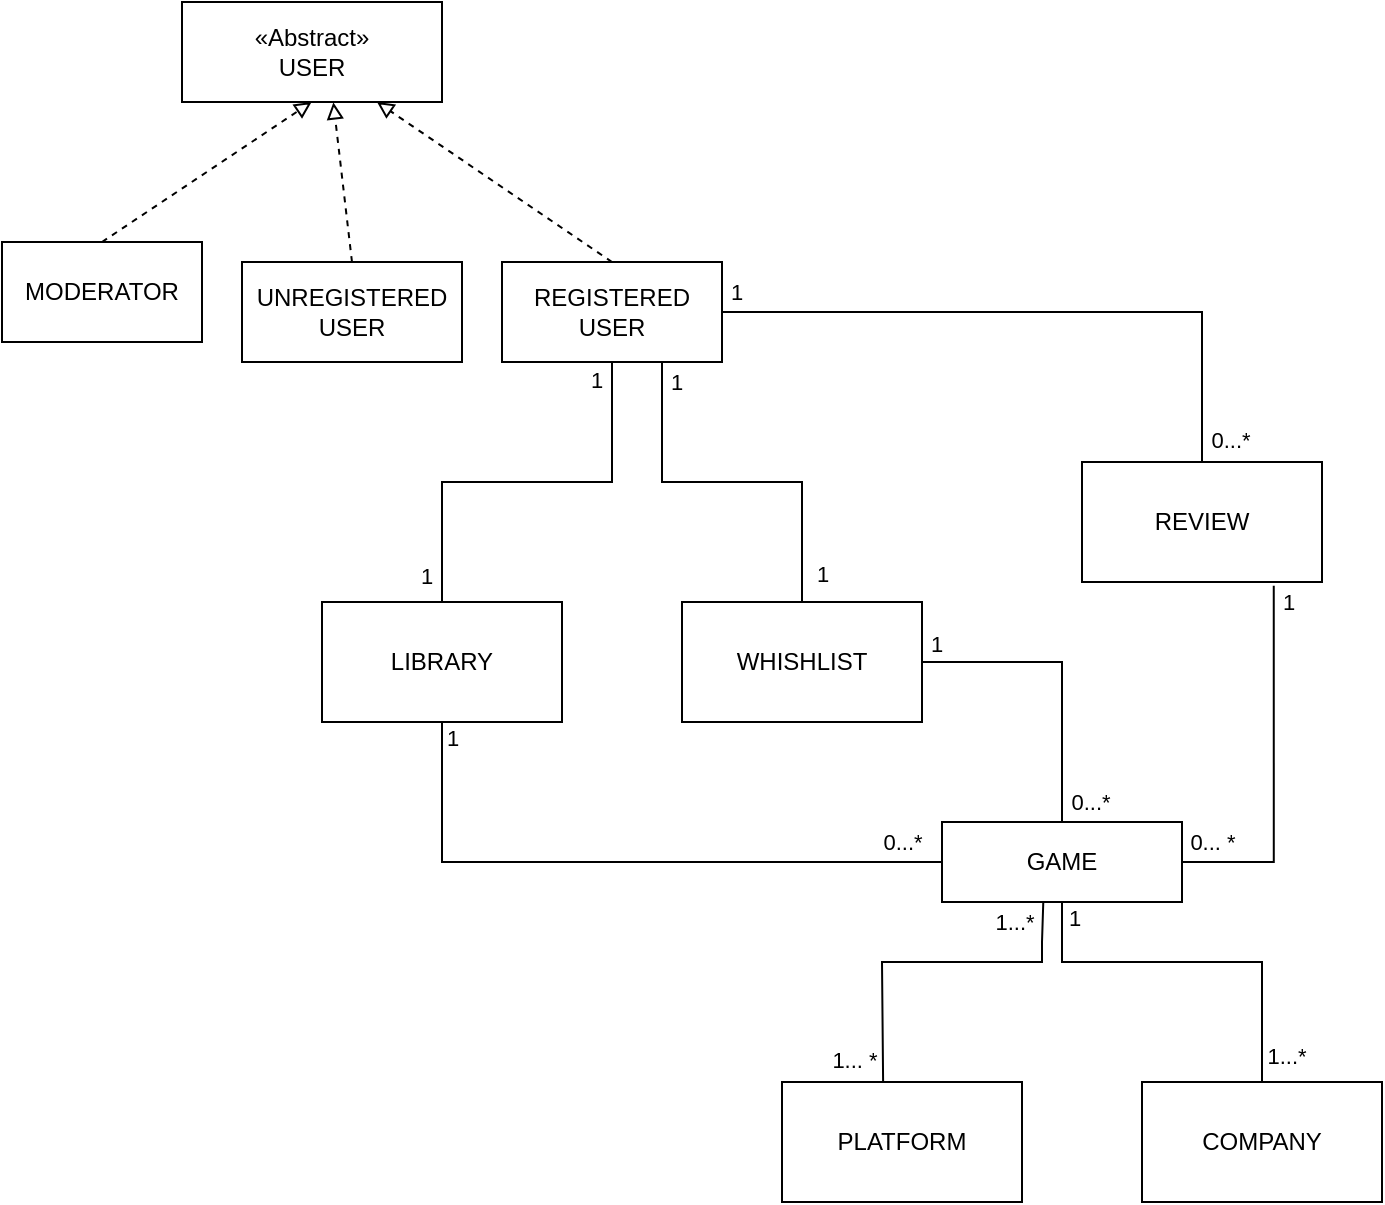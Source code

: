 <mxfile version="22.1.7" type="github">
  <diagram id="C5RBs43oDa-KdzZeNtuy" name="Page-1">
    <mxGraphModel dx="574" dy="333" grid="1" gridSize="10" guides="1" tooltips="1" connect="1" arrows="1" fold="1" page="1" pageScale="1" pageWidth="827" pageHeight="1169" math="0" shadow="0">
      <root>
        <mxCell id="WIyWlLk6GJQsqaUBKTNV-0" />
        <mxCell id="WIyWlLk6GJQsqaUBKTNV-1" parent="WIyWlLk6GJQsqaUBKTNV-0" />
        <mxCell id="_b6vlirzOlypI_W9VNAc-0" value="«Abstract»&lt;br&gt;USER" style="rounded=0;whiteSpace=wrap;html=1;" vertex="1" parent="WIyWlLk6GJQsqaUBKTNV-1">
          <mxGeometry x="160" y="60" width="130" height="50" as="geometry" />
        </mxCell>
        <mxCell id="_b6vlirzOlypI_W9VNAc-5" value="" style="endArrow=block;html=1;rounded=0;endFill=0;dashed=1;exitX=0.5;exitY=0;exitDx=0;exitDy=0;" edge="1" parent="WIyWlLk6GJQsqaUBKTNV-1" source="_b6vlirzOlypI_W9VNAc-6">
          <mxGeometry width="50" height="50" relative="1" as="geometry">
            <mxPoint x="225" y="160" as="sourcePoint" />
            <mxPoint x="224.8" y="110" as="targetPoint" />
          </mxGeometry>
        </mxCell>
        <mxCell id="_b6vlirzOlypI_W9VNAc-6" value="MODERATOR" style="rounded=0;whiteSpace=wrap;html=1;" vertex="1" parent="WIyWlLk6GJQsqaUBKTNV-1">
          <mxGeometry x="70" y="180" width="100" height="50" as="geometry" />
        </mxCell>
        <mxCell id="_b6vlirzOlypI_W9VNAc-7" value="" style="endArrow=block;html=1;rounded=0;endFill=0;dashed=1;exitX=0.5;exitY=0;exitDx=0;exitDy=0;entryX=0.582;entryY=1.004;entryDx=0;entryDy=0;entryPerimeter=0;" edge="1" parent="WIyWlLk6GJQsqaUBKTNV-1" source="_b6vlirzOlypI_W9VNAc-8" target="_b6vlirzOlypI_W9VNAc-0">
          <mxGeometry width="50" height="50" relative="1" as="geometry">
            <mxPoint x="345" y="170" as="sourcePoint" />
            <mxPoint x="344.8" y="120" as="targetPoint" />
          </mxGeometry>
        </mxCell>
        <mxCell id="_b6vlirzOlypI_W9VNAc-8" value="UNREGISTERED&lt;br&gt;USER" style="rounded=0;whiteSpace=wrap;html=1;" vertex="1" parent="WIyWlLk6GJQsqaUBKTNV-1">
          <mxGeometry x="190" y="190" width="110" height="50" as="geometry" />
        </mxCell>
        <mxCell id="_b6vlirzOlypI_W9VNAc-9" value="" style="endArrow=block;html=1;rounded=0;endFill=0;dashed=1;exitX=0.5;exitY=0;exitDx=0;exitDy=0;entryX=0.75;entryY=1;entryDx=0;entryDy=0;" edge="1" parent="WIyWlLk6GJQsqaUBKTNV-1" source="_b6vlirzOlypI_W9VNAc-10" target="_b6vlirzOlypI_W9VNAc-0">
          <mxGeometry width="50" height="50" relative="1" as="geometry">
            <mxPoint x="485" y="160" as="sourcePoint" />
            <mxPoint x="376" y="100" as="targetPoint" />
          </mxGeometry>
        </mxCell>
        <mxCell id="_b6vlirzOlypI_W9VNAc-22" style="edgeStyle=orthogonalEdgeStyle;rounded=0;orthogonalLoop=1;jettySize=auto;html=1;exitX=0.5;exitY=1;exitDx=0;exitDy=0;entryX=0.5;entryY=0;entryDx=0;entryDy=0;endArrow=none;endFill=0;" edge="1" parent="WIyWlLk6GJQsqaUBKTNV-1" source="_b6vlirzOlypI_W9VNAc-10" target="_b6vlirzOlypI_W9VNAc-12">
          <mxGeometry relative="1" as="geometry" />
        </mxCell>
        <mxCell id="_b6vlirzOlypI_W9VNAc-40" value="1" style="edgeLabel;html=1;align=center;verticalAlign=middle;resizable=0;points=[];" vertex="1" connectable="0" parent="_b6vlirzOlypI_W9VNAc-22">
          <mxGeometry x="-0.827" y="-4" relative="1" as="geometry">
            <mxPoint x="-4" y="-9" as="offset" />
          </mxGeometry>
        </mxCell>
        <mxCell id="_b6vlirzOlypI_W9VNAc-41" value="1" style="edgeLabel;html=1;align=center;verticalAlign=middle;resizable=0;points=[];" vertex="1" connectable="0" parent="_b6vlirzOlypI_W9VNAc-22">
          <mxGeometry x="0.849" y="4" relative="1" as="geometry">
            <mxPoint x="-12" y="2" as="offset" />
          </mxGeometry>
        </mxCell>
        <mxCell id="_b6vlirzOlypI_W9VNAc-25" style="edgeStyle=orthogonalEdgeStyle;rounded=0;orthogonalLoop=1;jettySize=auto;html=1;exitX=1;exitY=0.5;exitDx=0;exitDy=0;entryX=0.5;entryY=0;entryDx=0;entryDy=0;endArrow=none;endFill=0;" edge="1" parent="WIyWlLk6GJQsqaUBKTNV-1" source="_b6vlirzOlypI_W9VNAc-10" target="_b6vlirzOlypI_W9VNAc-13">
          <mxGeometry relative="1" as="geometry" />
        </mxCell>
        <mxCell id="_b6vlirzOlypI_W9VNAc-29" value="1" style="edgeLabel;html=1;align=center;verticalAlign=middle;resizable=0;points=[];" vertex="1" connectable="0" parent="_b6vlirzOlypI_W9VNAc-25">
          <mxGeometry x="-0.951" y="1" relative="1" as="geometry">
            <mxPoint x="-1" y="-9" as="offset" />
          </mxGeometry>
        </mxCell>
        <mxCell id="_b6vlirzOlypI_W9VNAc-30" value="0...*" style="edgeLabel;html=1;align=center;verticalAlign=middle;resizable=0;points=[];" vertex="1" connectable="0" parent="_b6vlirzOlypI_W9VNAc-25">
          <mxGeometry x="0.93" relative="1" as="geometry">
            <mxPoint x="14" as="offset" />
          </mxGeometry>
        </mxCell>
        <mxCell id="_b6vlirzOlypI_W9VNAc-10" value="REGISTERED&lt;br&gt;USER" style="rounded=0;whiteSpace=wrap;html=1;" vertex="1" parent="WIyWlLk6GJQsqaUBKTNV-1">
          <mxGeometry x="320" y="190" width="110" height="50" as="geometry" />
        </mxCell>
        <mxCell id="_b6vlirzOlypI_W9VNAc-24" style="edgeStyle=orthogonalEdgeStyle;rounded=0;orthogonalLoop=1;jettySize=auto;html=1;exitX=0;exitY=0.5;exitDx=0;exitDy=0;entryX=0.5;entryY=1;entryDx=0;entryDy=0;endArrow=none;endFill=0;" edge="1" parent="WIyWlLk6GJQsqaUBKTNV-1" source="_b6vlirzOlypI_W9VNAc-11" target="_b6vlirzOlypI_W9VNAc-12">
          <mxGeometry relative="1" as="geometry" />
        </mxCell>
        <mxCell id="_b6vlirzOlypI_W9VNAc-44" value="0...*" style="edgeLabel;html=1;align=center;verticalAlign=middle;resizable=0;points=[];" vertex="1" connectable="0" parent="_b6vlirzOlypI_W9VNAc-24">
          <mxGeometry x="-0.905" y="1" relative="1" as="geometry">
            <mxPoint x="-5" y="-11" as="offset" />
          </mxGeometry>
        </mxCell>
        <mxCell id="_b6vlirzOlypI_W9VNAc-45" value="1" style="edgeLabel;html=1;align=center;verticalAlign=middle;resizable=0;points=[];" vertex="1" connectable="0" parent="_b6vlirzOlypI_W9VNAc-24">
          <mxGeometry x="0.951" y="1" relative="1" as="geometry">
            <mxPoint x="6" as="offset" />
          </mxGeometry>
        </mxCell>
        <mxCell id="_b6vlirzOlypI_W9VNAc-11" value="GAME" style="rounded=0;whiteSpace=wrap;html=1;" vertex="1" parent="WIyWlLk6GJQsqaUBKTNV-1">
          <mxGeometry x="540" y="470" width="120" height="40" as="geometry" />
        </mxCell>
        <mxCell id="_b6vlirzOlypI_W9VNAc-12" value="LIBRARY" style="rounded=0;whiteSpace=wrap;html=1;" vertex="1" parent="WIyWlLk6GJQsqaUBKTNV-1">
          <mxGeometry x="230" y="360" width="120" height="60" as="geometry" />
        </mxCell>
        <mxCell id="_b6vlirzOlypI_W9VNAc-13" value="REVIEW" style="rounded=0;whiteSpace=wrap;html=1;" vertex="1" parent="WIyWlLk6GJQsqaUBKTNV-1">
          <mxGeometry x="610" y="290" width="120" height="60" as="geometry" />
        </mxCell>
        <mxCell id="_b6vlirzOlypI_W9VNAc-23" style="edgeStyle=orthogonalEdgeStyle;rounded=0;orthogonalLoop=1;jettySize=auto;html=1;exitX=0.5;exitY=0;exitDx=0;exitDy=0;endArrow=none;endFill=0;" edge="1" parent="WIyWlLk6GJQsqaUBKTNV-1" source="_b6vlirzOlypI_W9VNAc-15" target="_b6vlirzOlypI_W9VNAc-10">
          <mxGeometry relative="1" as="geometry">
            <Array as="points">
              <mxPoint x="470" y="300" />
              <mxPoint x="400" y="300" />
            </Array>
          </mxGeometry>
        </mxCell>
        <mxCell id="_b6vlirzOlypI_W9VNAc-42" value="1" style="edgeLabel;html=1;align=center;verticalAlign=middle;resizable=0;points=[];" vertex="1" connectable="0" parent="_b6vlirzOlypI_W9VNAc-23">
          <mxGeometry x="0.835" y="-5" relative="1" as="geometry">
            <mxPoint x="2" y="-6" as="offset" />
          </mxGeometry>
        </mxCell>
        <mxCell id="_b6vlirzOlypI_W9VNAc-43" value="1" style="edgeLabel;html=1;align=center;verticalAlign=middle;resizable=0;points=[];" vertex="1" connectable="0" parent="_b6vlirzOlypI_W9VNAc-23">
          <mxGeometry x="-0.853" y="-4" relative="1" as="geometry">
            <mxPoint x="6" as="offset" />
          </mxGeometry>
        </mxCell>
        <mxCell id="_b6vlirzOlypI_W9VNAc-26" style="edgeStyle=orthogonalEdgeStyle;rounded=0;orthogonalLoop=1;jettySize=auto;html=1;exitX=1;exitY=0.5;exitDx=0;exitDy=0;entryX=0.5;entryY=0;entryDx=0;entryDy=0;endArrow=none;endFill=0;" edge="1" parent="WIyWlLk6GJQsqaUBKTNV-1" source="_b6vlirzOlypI_W9VNAc-15" target="_b6vlirzOlypI_W9VNAc-11">
          <mxGeometry relative="1" as="geometry" />
        </mxCell>
        <mxCell id="_b6vlirzOlypI_W9VNAc-46" value="1" style="edgeLabel;html=1;align=center;verticalAlign=middle;resizable=0;points=[];" vertex="1" connectable="0" parent="_b6vlirzOlypI_W9VNAc-26">
          <mxGeometry x="-0.625" y="4" relative="1" as="geometry">
            <mxPoint x="-21" y="-5" as="offset" />
          </mxGeometry>
        </mxCell>
        <mxCell id="_b6vlirzOlypI_W9VNAc-49" value="0...*" style="edgeLabel;html=1;align=center;verticalAlign=middle;resizable=0;points=[];" vertex="1" connectable="0" parent="_b6vlirzOlypI_W9VNAc-26">
          <mxGeometry x="0.862" relative="1" as="geometry">
            <mxPoint x="14" as="offset" />
          </mxGeometry>
        </mxCell>
        <mxCell id="_b6vlirzOlypI_W9VNAc-15" value="WHISHLIST" style="rounded=0;whiteSpace=wrap;html=1;" vertex="1" parent="WIyWlLk6GJQsqaUBKTNV-1">
          <mxGeometry x="410" y="360" width="120" height="60" as="geometry" />
        </mxCell>
        <mxCell id="_b6vlirzOlypI_W9VNAc-16" value="PLATFORM" style="rounded=0;whiteSpace=wrap;html=1;" vertex="1" parent="WIyWlLk6GJQsqaUBKTNV-1">
          <mxGeometry x="460" y="600" width="120" height="60" as="geometry" />
        </mxCell>
        <mxCell id="_b6vlirzOlypI_W9VNAc-21" style="edgeStyle=orthogonalEdgeStyle;rounded=0;orthogonalLoop=1;jettySize=auto;html=1;entryX=0.5;entryY=1;entryDx=0;entryDy=0;endArrow=none;endFill=0;" edge="1" parent="WIyWlLk6GJQsqaUBKTNV-1" source="_b6vlirzOlypI_W9VNAc-17" target="_b6vlirzOlypI_W9VNAc-11">
          <mxGeometry relative="1" as="geometry">
            <Array as="points">
              <mxPoint x="700" y="540" />
              <mxPoint x="600" y="540" />
            </Array>
          </mxGeometry>
        </mxCell>
        <mxCell id="_b6vlirzOlypI_W9VNAc-38" value="1" style="edgeLabel;html=1;align=center;verticalAlign=middle;resizable=0;points=[];" vertex="1" connectable="0" parent="_b6vlirzOlypI_W9VNAc-21">
          <mxGeometry x="0.851" relative="1" as="geometry">
            <mxPoint x="6" y="-6" as="offset" />
          </mxGeometry>
        </mxCell>
        <mxCell id="_b6vlirzOlypI_W9VNAc-39" value="1...*" style="edgeLabel;html=1;align=center;verticalAlign=middle;resizable=0;points=[];" vertex="1" connectable="0" parent="_b6vlirzOlypI_W9VNAc-21">
          <mxGeometry x="-0.825" relative="1" as="geometry">
            <mxPoint x="12" y="3" as="offset" />
          </mxGeometry>
        </mxCell>
        <mxCell id="_b6vlirzOlypI_W9VNAc-17" value="COMPANY" style="rounded=0;whiteSpace=wrap;html=1;" vertex="1" parent="WIyWlLk6GJQsqaUBKTNV-1">
          <mxGeometry x="640" y="600" width="120" height="60" as="geometry" />
        </mxCell>
        <mxCell id="_b6vlirzOlypI_W9VNAc-20" value="" style="endArrow=none;html=1;rounded=0;exitX=0.588;exitY=0.001;exitDx=0;exitDy=0;exitPerimeter=0;entryX=0.422;entryY=1.003;entryDx=0;entryDy=0;entryPerimeter=0;" edge="1" parent="WIyWlLk6GJQsqaUBKTNV-1" target="_b6vlirzOlypI_W9VNAc-11">
          <mxGeometry width="50" height="50" relative="1" as="geometry">
            <mxPoint x="510.56" y="600.06" as="sourcePoint" />
            <mxPoint x="580" y="540" as="targetPoint" />
            <Array as="points">
              <mxPoint x="510" y="540" />
              <mxPoint x="590" y="540" />
              <mxPoint x="590" y="530" />
            </Array>
          </mxGeometry>
        </mxCell>
        <mxCell id="_b6vlirzOlypI_W9VNAc-35" value="1...*" style="edgeLabel;html=1;align=center;verticalAlign=middle;resizable=0;points=[];" vertex="1" connectable="0" parent="_b6vlirzOlypI_W9VNAc-20">
          <mxGeometry x="0.843" y="2" relative="1" as="geometry">
            <mxPoint x="-12" y="-4" as="offset" />
          </mxGeometry>
        </mxCell>
        <mxCell id="_b6vlirzOlypI_W9VNAc-36" value="1... *" style="edgeLabel;html=1;align=center;verticalAlign=middle;resizable=0;points=[];" vertex="1" connectable="0" parent="_b6vlirzOlypI_W9VNAc-20">
          <mxGeometry x="-0.861" y="-2" relative="1" as="geometry">
            <mxPoint x="-17" y="1" as="offset" />
          </mxGeometry>
        </mxCell>
        <mxCell id="_b6vlirzOlypI_W9VNAc-27" style="edgeStyle=orthogonalEdgeStyle;rounded=0;orthogonalLoop=1;jettySize=auto;html=1;exitX=1;exitY=0.5;exitDx=0;exitDy=0;entryX=0.799;entryY=1.031;entryDx=0;entryDy=0;entryPerimeter=0;endArrow=none;endFill=0;" edge="1" parent="WIyWlLk6GJQsqaUBKTNV-1" source="_b6vlirzOlypI_W9VNAc-11" target="_b6vlirzOlypI_W9VNAc-13">
          <mxGeometry relative="1" as="geometry" />
        </mxCell>
        <mxCell id="_b6vlirzOlypI_W9VNAc-32" value="1" style="edgeLabel;html=1;align=center;verticalAlign=middle;resizable=0;points=[];" vertex="1" connectable="0" parent="_b6vlirzOlypI_W9VNAc-27">
          <mxGeometry x="0.949" y="1" relative="1" as="geometry">
            <mxPoint x="8" y="3" as="offset" />
          </mxGeometry>
        </mxCell>
        <mxCell id="_b6vlirzOlypI_W9VNAc-33" value="0... *" style="edgeLabel;html=1;align=center;verticalAlign=middle;resizable=0;points=[];" vertex="1" connectable="0" parent="_b6vlirzOlypI_W9VNAc-27">
          <mxGeometry x="-0.844" y="1" relative="1" as="geometry">
            <mxPoint y="-9" as="offset" />
          </mxGeometry>
        </mxCell>
      </root>
    </mxGraphModel>
  </diagram>
</mxfile>
